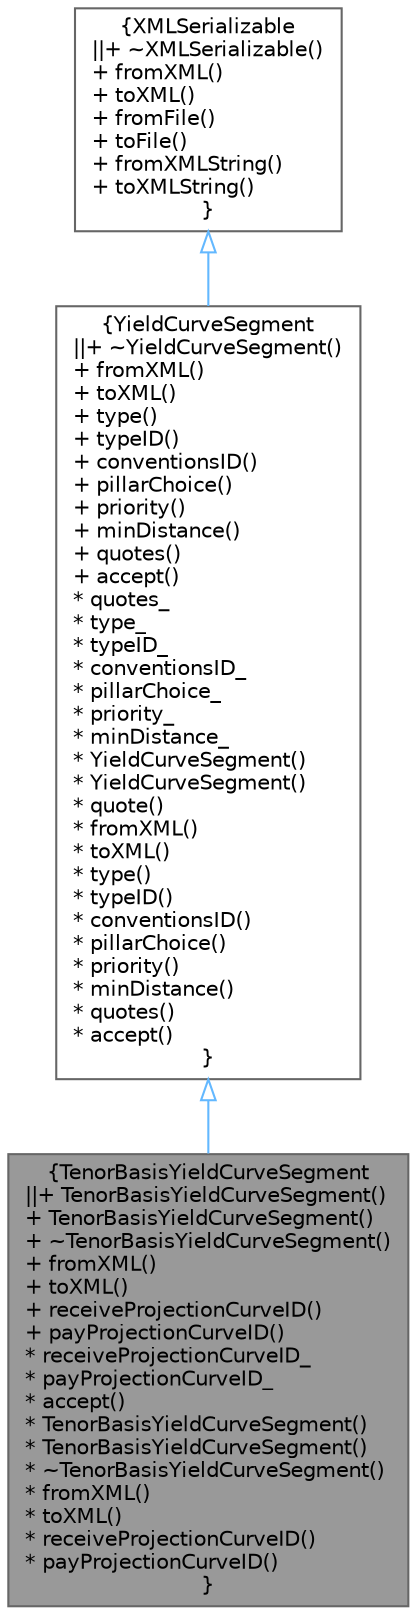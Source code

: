 digraph "TenorBasisYieldCurveSegment"
{
 // INTERACTIVE_SVG=YES
 // LATEX_PDF_SIZE
  bgcolor="transparent";
  edge [fontname=Helvetica,fontsize=10,labelfontname=Helvetica,labelfontsize=10];
  node [fontname=Helvetica,fontsize=10,shape=box,height=0.2,width=0.4];
  Node1 [label="{TenorBasisYieldCurveSegment\n||+ TenorBasisYieldCurveSegment()\l+ TenorBasisYieldCurveSegment()\l+ ~TenorBasisYieldCurveSegment()\l+ fromXML()\l+ toXML()\l+ receiveProjectionCurveID()\l+ payProjectionCurveID()\l* receiveProjectionCurveID_\l* payProjectionCurveID_\l* accept()\l* TenorBasisYieldCurveSegment()\l* TenorBasisYieldCurveSegment()\l* ~TenorBasisYieldCurveSegment()\l* fromXML()\l* toXML()\l* receiveProjectionCurveID()\l* payProjectionCurveID()\l}",height=0.2,width=0.4,color="gray40", fillcolor="grey60", style="filled", fontcolor="black",tooltip="Tenor Basis yield curve segment."];
  Node2 -> Node1 [dir="back",color="steelblue1",style="solid",arrowtail="onormal"];
  Node2 [label="{YieldCurveSegment\n||+ ~YieldCurveSegment()\l+ fromXML()\l+ toXML()\l+ type()\l+ typeID()\l+ conventionsID()\l+ pillarChoice()\l+ priority()\l+ minDistance()\l+ quotes()\l+ accept()\l* quotes_\l* type_\l* typeID_\l* conventionsID_\l* pillarChoice_\l* priority_\l* minDistance_\l* YieldCurveSegment()\l* YieldCurveSegment()\l* quote()\l* fromXML()\l* toXML()\l* type()\l* typeID()\l* conventionsID()\l* pillarChoice()\l* priority()\l* minDistance()\l* quotes()\l* accept()\l}",height=0.2,width=0.4,color="gray40", fillcolor="white", style="filled",URL="$classore_1_1data_1_1_yield_curve_segment.html",tooltip="Base class for yield curve segments."];
  Node3 -> Node2 [dir="back",color="steelblue1",style="solid",arrowtail="onormal"];
  Node3 [label="{XMLSerializable\n||+ ~XMLSerializable()\l+ fromXML()\l+ toXML()\l+ fromFile()\l+ toFile()\l+ fromXMLString()\l+ toXMLString()\l}",height=0.2,width=0.4,color="gray40", fillcolor="white", style="filled",URL="$classore_1_1data_1_1_x_m_l_serializable.html",tooltip="Base class for all serializable classes."];
}
